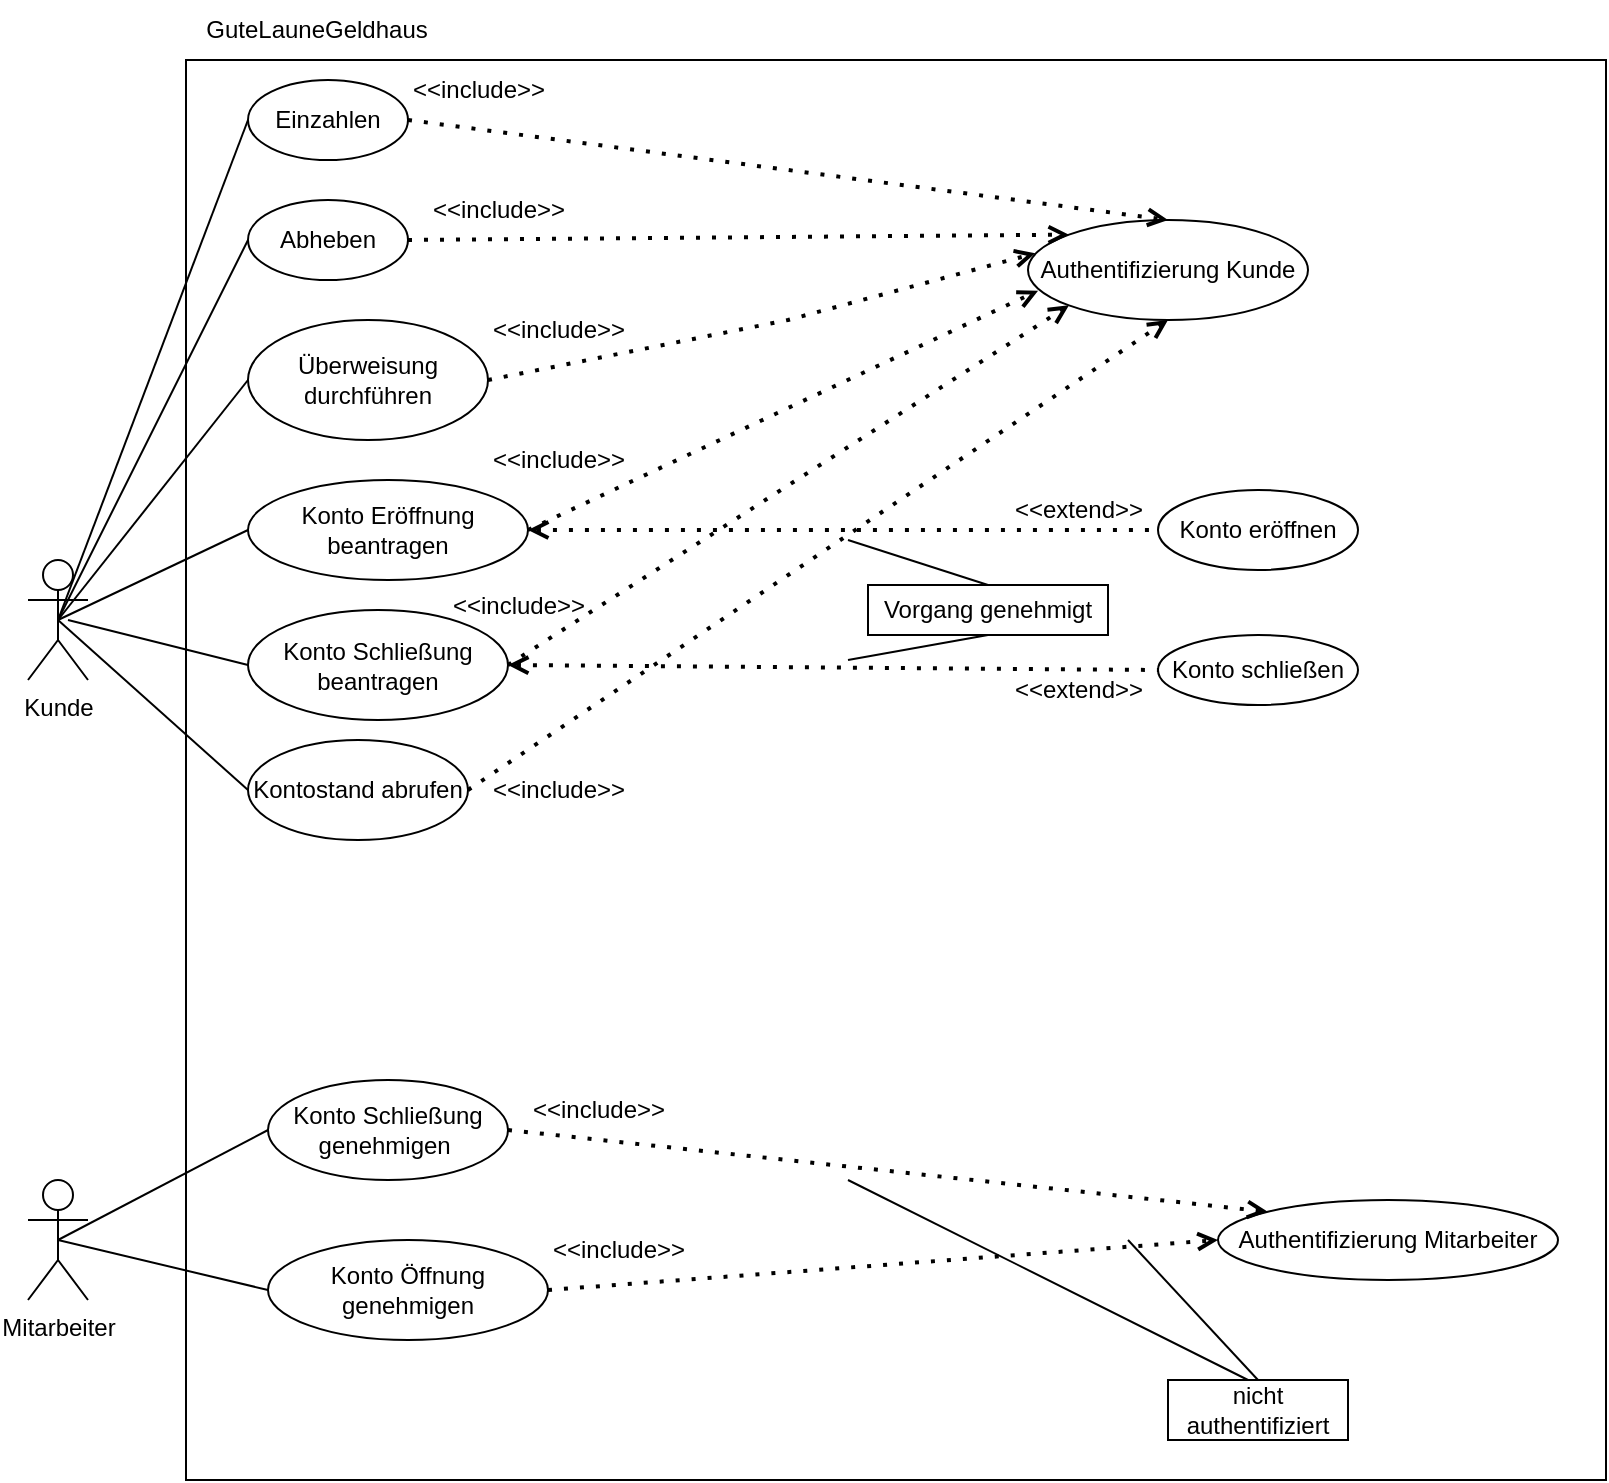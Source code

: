 <mxfile version="23.1.1" type="github">
  <diagram name="Seite-1" id="9fy-oJtNh5ueOBFY-xOZ">
    <mxGraphModel dx="753" dy="432" grid="1" gridSize="10" guides="1" tooltips="1" connect="1" arrows="1" fold="1" page="1" pageScale="1" pageWidth="827" pageHeight="1169" math="0" shadow="0">
      <root>
        <mxCell id="0" />
        <mxCell id="1" parent="0" />
        <mxCell id="ozhPWf2TO138vazG7j-N-81" value="" style="whiteSpace=wrap;html=1;aspect=fixed;" parent="1" vertex="1">
          <mxGeometry x="98" y="90" width="710" height="710" as="geometry" />
        </mxCell>
        <mxCell id="ozhPWf2TO138vazG7j-N-2" value="Kunde" style="shape=umlActor;verticalLabelPosition=bottom;verticalAlign=top;html=1;outlineConnect=0;" parent="1" vertex="1">
          <mxGeometry x="19" y="340" width="30" height="60" as="geometry" />
        </mxCell>
        <mxCell id="ozhPWf2TO138vazG7j-N-3" value="Mitarbeiter" style="shape=umlActor;verticalLabelPosition=bottom;verticalAlign=top;html=1;outlineConnect=0;" parent="1" vertex="1">
          <mxGeometry x="19" y="650" width="30" height="60" as="geometry" />
        </mxCell>
        <mxCell id="ozhPWf2TO138vazG7j-N-6" value="Einzahlen" style="ellipse;whiteSpace=wrap;html=1;" parent="1" vertex="1">
          <mxGeometry x="129" y="100" width="80" height="40" as="geometry" />
        </mxCell>
        <mxCell id="ozhPWf2TO138vazG7j-N-7" value="Abheben" style="ellipse;whiteSpace=wrap;html=1;" parent="1" vertex="1">
          <mxGeometry x="129" y="160" width="80" height="40" as="geometry" />
        </mxCell>
        <mxCell id="ozhPWf2TO138vazG7j-N-8" value="Authentifizierung Kunde" style="ellipse;whiteSpace=wrap;html=1;" parent="1" vertex="1">
          <mxGeometry x="519" y="170" width="140" height="50" as="geometry" />
        </mxCell>
        <mxCell id="ozhPWf2TO138vazG7j-N-9" value="Kontostand abrufen" style="ellipse;whiteSpace=wrap;html=1;" parent="1" vertex="1">
          <mxGeometry x="129" y="430" width="110" height="50" as="geometry" />
        </mxCell>
        <mxCell id="ozhPWf2TO138vazG7j-N-10" value="Überweisung durchführen" style="ellipse;whiteSpace=wrap;html=1;" parent="1" vertex="1">
          <mxGeometry x="129" y="220" width="120" height="60" as="geometry" />
        </mxCell>
        <mxCell id="ozhPWf2TO138vazG7j-N-11" value="Konto eröffnen" style="ellipse;whiteSpace=wrap;html=1;" parent="1" vertex="1">
          <mxGeometry x="584" y="305" width="100" height="40" as="geometry" />
        </mxCell>
        <mxCell id="ozhPWf2TO138vazG7j-N-12" value="Konto schließen" style="ellipse;whiteSpace=wrap;html=1;" parent="1" vertex="1">
          <mxGeometry x="584" y="377.5" width="100" height="35" as="geometry" />
        </mxCell>
        <mxCell id="ozhPWf2TO138vazG7j-N-13" value="Authentifizierung Mitarbeiter" style="ellipse;whiteSpace=wrap;html=1;" parent="1" vertex="1">
          <mxGeometry x="614" y="660" width="170" height="40" as="geometry" />
        </mxCell>
        <mxCell id="ozhPWf2TO138vazG7j-N-19" value="" style="endArrow=none;html=1;rounded=0;exitX=0.5;exitY=0.5;exitDx=0;exitDy=0;exitPerimeter=0;entryX=0;entryY=0.5;entryDx=0;entryDy=0;" parent="1" source="ozhPWf2TO138vazG7j-N-2" target="ozhPWf2TO138vazG7j-N-6" edge="1">
          <mxGeometry width="50" height="50" relative="1" as="geometry">
            <mxPoint x="309" y="450" as="sourcePoint" />
            <mxPoint x="359" y="400" as="targetPoint" />
          </mxGeometry>
        </mxCell>
        <mxCell id="ozhPWf2TO138vazG7j-N-20" value="" style="endArrow=none;html=1;rounded=0;exitX=0.5;exitY=0.5;exitDx=0;exitDy=0;exitPerimeter=0;entryX=0;entryY=0.5;entryDx=0;entryDy=0;" parent="1" source="ozhPWf2TO138vazG7j-N-2" target="ozhPWf2TO138vazG7j-N-7" edge="1">
          <mxGeometry width="50" height="50" relative="1" as="geometry">
            <mxPoint x="309" y="450" as="sourcePoint" />
            <mxPoint x="359" y="400" as="targetPoint" />
          </mxGeometry>
        </mxCell>
        <mxCell id="ozhPWf2TO138vazG7j-N-21" value="" style="endArrow=none;html=1;rounded=0;exitX=0.5;exitY=0.5;exitDx=0;exitDy=0;exitPerimeter=0;entryX=0;entryY=0.5;entryDx=0;entryDy=0;" parent="1" source="ozhPWf2TO138vazG7j-N-2" target="ozhPWf2TO138vazG7j-N-10" edge="1">
          <mxGeometry width="50" height="50" relative="1" as="geometry">
            <mxPoint x="309" y="450" as="sourcePoint" />
            <mxPoint x="359" y="400" as="targetPoint" />
          </mxGeometry>
        </mxCell>
        <mxCell id="ozhPWf2TO138vazG7j-N-24" value="" style="endArrow=none;html=1;rounded=0;exitX=0.5;exitY=0.5;exitDx=0;exitDy=0;exitPerimeter=0;entryX=0;entryY=0.5;entryDx=0;entryDy=0;" parent="1" source="ozhPWf2TO138vazG7j-N-2" target="ozhPWf2TO138vazG7j-N-9" edge="1">
          <mxGeometry width="50" height="50" relative="1" as="geometry">
            <mxPoint x="309" y="450" as="sourcePoint" />
            <mxPoint x="359" y="400" as="targetPoint" />
          </mxGeometry>
        </mxCell>
        <mxCell id="ozhPWf2TO138vazG7j-N-25" value="Konto Öffnung genehmigen" style="ellipse;whiteSpace=wrap;html=1;" parent="1" vertex="1">
          <mxGeometry x="139" y="680" width="140" height="50" as="geometry" />
        </mxCell>
        <mxCell id="ozhPWf2TO138vazG7j-N-26" value="Konto Eröffnung beantragen" style="ellipse;whiteSpace=wrap;html=1;" parent="1" vertex="1">
          <mxGeometry x="129" y="300" width="140" height="50" as="geometry" />
        </mxCell>
        <mxCell id="ozhPWf2TO138vazG7j-N-27" value="Konto Schließung beantragen" style="ellipse;whiteSpace=wrap;html=1;" parent="1" vertex="1">
          <mxGeometry x="129" y="365" width="130" height="55" as="geometry" />
        </mxCell>
        <mxCell id="ozhPWf2TO138vazG7j-N-28" value="" style="endArrow=none;html=1;rounded=0;exitX=0.5;exitY=0.5;exitDx=0;exitDy=0;exitPerimeter=0;entryX=0;entryY=0.5;entryDx=0;entryDy=0;" parent="1" source="ozhPWf2TO138vazG7j-N-2" target="ozhPWf2TO138vazG7j-N-26" edge="1">
          <mxGeometry width="50" height="50" relative="1" as="geometry">
            <mxPoint x="309" y="450" as="sourcePoint" />
            <mxPoint x="359" y="400" as="targetPoint" />
          </mxGeometry>
        </mxCell>
        <mxCell id="ozhPWf2TO138vazG7j-N-29" value="" style="endArrow=none;html=1;rounded=0;entryX=0;entryY=0.5;entryDx=0;entryDy=0;" parent="1" target="ozhPWf2TO138vazG7j-N-27" edge="1">
          <mxGeometry width="50" height="50" relative="1" as="geometry">
            <mxPoint x="39" y="370" as="sourcePoint" />
            <mxPoint x="359" y="400" as="targetPoint" />
          </mxGeometry>
        </mxCell>
        <mxCell id="ozhPWf2TO138vazG7j-N-31" value="" style="endArrow=none;dashed=1;html=1;dashPattern=1 3;strokeWidth=2;rounded=0;entryX=0;entryY=0.5;entryDx=0;entryDy=0;exitX=1;exitY=0.5;exitDx=0;exitDy=0;startArrow=open;startFill=0;" parent="1" source="ozhPWf2TO138vazG7j-N-27" target="ozhPWf2TO138vazG7j-N-12" edge="1">
          <mxGeometry width="50" height="50" relative="1" as="geometry">
            <mxPoint x="309" y="450" as="sourcePoint" />
            <mxPoint x="359" y="400" as="targetPoint" />
          </mxGeometry>
        </mxCell>
        <mxCell id="ozhPWf2TO138vazG7j-N-32" value="" style="endArrow=open;dashed=1;html=1;dashPattern=1 3;strokeWidth=2;rounded=0;entryX=0;entryY=0.5;entryDx=0;entryDy=0;exitX=1;exitY=0.5;exitDx=0;exitDy=0;endFill=0;" parent="1" source="ozhPWf2TO138vazG7j-N-25" target="ozhPWf2TO138vazG7j-N-13" edge="1">
          <mxGeometry width="50" height="50" relative="1" as="geometry">
            <mxPoint x="309" y="440" as="sourcePoint" />
            <mxPoint x="359" y="390" as="targetPoint" />
          </mxGeometry>
        </mxCell>
        <mxCell id="ozhPWf2TO138vazG7j-N-33" value="" style="endArrow=open;dashed=1;html=1;dashPattern=1 3;strokeWidth=2;rounded=0;entryX=0.036;entryY=0.707;entryDx=0;entryDy=0;exitX=1;exitY=0.5;exitDx=0;exitDy=0;endFill=0;entryPerimeter=0;" parent="1" source="ozhPWf2TO138vazG7j-N-26" target="ozhPWf2TO138vazG7j-N-8" edge="1">
          <mxGeometry width="50" height="50" relative="1" as="geometry">
            <mxPoint x="309" y="450" as="sourcePoint" />
            <mxPoint x="359" y="400" as="targetPoint" />
          </mxGeometry>
        </mxCell>
        <mxCell id="ozhPWf2TO138vazG7j-N-34" value="" style="endArrow=open;dashed=1;html=1;dashPattern=1 3;strokeWidth=2;rounded=0;entryX=0;entryY=1;entryDx=0;entryDy=0;exitX=1;exitY=0.5;exitDx=0;exitDy=0;endFill=0;" parent="1" source="ozhPWf2TO138vazG7j-N-27" target="ozhPWf2TO138vazG7j-N-8" edge="1">
          <mxGeometry width="50" height="50" relative="1" as="geometry">
            <mxPoint x="309" y="450" as="sourcePoint" />
            <mxPoint x="359" y="400" as="targetPoint" />
          </mxGeometry>
        </mxCell>
        <mxCell id="ozhPWf2TO138vazG7j-N-39" value="nicht authentifiziert" style="rounded=0;whiteSpace=wrap;html=1;" parent="1" vertex="1">
          <mxGeometry x="589" y="750" width="90" height="30" as="geometry" />
        </mxCell>
        <mxCell id="ozhPWf2TO138vazG7j-N-42" value="" style="endArrow=open;dashed=1;html=1;dashPattern=1 3;strokeWidth=2;rounded=0;entryX=0.5;entryY=0;entryDx=0;entryDy=0;exitX=1;exitY=0.5;exitDx=0;exitDy=0;endFill=0;" parent="1" source="ozhPWf2TO138vazG7j-N-6" target="ozhPWf2TO138vazG7j-N-8" edge="1">
          <mxGeometry width="50" height="50" relative="1" as="geometry">
            <mxPoint x="309" y="450" as="sourcePoint" />
            <mxPoint x="359" y="400" as="targetPoint" />
          </mxGeometry>
        </mxCell>
        <mxCell id="ozhPWf2TO138vazG7j-N-43" value="" style="endArrow=open;dashed=1;html=1;dashPattern=1 3;strokeWidth=2;rounded=0;entryX=0;entryY=0;entryDx=0;entryDy=0;exitX=1;exitY=0.5;exitDx=0;exitDy=0;endFill=0;" parent="1" source="ozhPWf2TO138vazG7j-N-7" target="ozhPWf2TO138vazG7j-N-8" edge="1">
          <mxGeometry width="50" height="50" relative="1" as="geometry">
            <mxPoint x="309" y="450" as="sourcePoint" />
            <mxPoint x="359" y="400" as="targetPoint" />
          </mxGeometry>
        </mxCell>
        <mxCell id="ozhPWf2TO138vazG7j-N-44" value="" style="endArrow=open;dashed=1;html=1;dashPattern=1 3;strokeWidth=2;rounded=0;exitX=1;exitY=0.5;exitDx=0;exitDy=0;endFill=0;entryX=0.026;entryY=0.333;entryDx=0;entryDy=0;entryPerimeter=0;" parent="1" source="ozhPWf2TO138vazG7j-N-10" edge="1" target="ozhPWf2TO138vazG7j-N-8">
          <mxGeometry width="50" height="50" relative="1" as="geometry">
            <mxPoint x="309" y="450" as="sourcePoint" />
            <mxPoint x="519" y="200" as="targetPoint" />
            <Array as="points">
              <mxPoint x="399" y="220" />
            </Array>
          </mxGeometry>
        </mxCell>
        <mxCell id="ozhPWf2TO138vazG7j-N-45" value="" style="endArrow=open;dashed=1;html=1;dashPattern=1 3;strokeWidth=2;rounded=0;entryX=0.5;entryY=1;entryDx=0;entryDy=0;exitX=1;exitY=0.5;exitDx=0;exitDy=0;endFill=0;" parent="1" source="ozhPWf2TO138vazG7j-N-9" target="ozhPWf2TO138vazG7j-N-8" edge="1">
          <mxGeometry width="50" height="50" relative="1" as="geometry">
            <mxPoint x="309" y="450" as="sourcePoint" />
            <mxPoint x="359" y="400" as="targetPoint" />
          </mxGeometry>
        </mxCell>
        <mxCell id="ozhPWf2TO138vazG7j-N-49" value="&amp;lt;&amp;lt;include&amp;gt;&amp;gt;" style="text;html=1;align=center;verticalAlign=middle;resizable=0;points=[];autosize=1;strokeColor=none;fillColor=none;" parent="1" vertex="1">
          <mxGeometry x="199" y="90" width="90" height="30" as="geometry" />
        </mxCell>
        <mxCell id="ozhPWf2TO138vazG7j-N-56" value="Vorgang genehmigt" style="rounded=0;whiteSpace=wrap;html=1;" parent="1" vertex="1">
          <mxGeometry x="439" y="352.5" width="120" height="25" as="geometry" />
        </mxCell>
        <mxCell id="ozhPWf2TO138vazG7j-N-59" value="" style="endArrow=none;html=1;rounded=0;entryX=0.5;entryY=0;entryDx=0;entryDy=0;" parent="1" target="ozhPWf2TO138vazG7j-N-39" edge="1">
          <mxGeometry width="50" height="50" relative="1" as="geometry">
            <mxPoint x="569" y="680" as="sourcePoint" />
            <mxPoint x="469" y="510" as="targetPoint" />
          </mxGeometry>
        </mxCell>
        <mxCell id="ozhPWf2TO138vazG7j-N-60" value="" style="endArrow=none;html=1;rounded=0;exitX=0.5;exitY=0.5;exitDx=0;exitDy=0;exitPerimeter=0;entryX=0;entryY=0.5;entryDx=0;entryDy=0;" parent="1" source="ozhPWf2TO138vazG7j-N-3" target="ozhPWf2TO138vazG7j-N-25" edge="1">
          <mxGeometry width="50" height="50" relative="1" as="geometry">
            <mxPoint x="309" y="440" as="sourcePoint" />
            <mxPoint x="359" y="390" as="targetPoint" />
          </mxGeometry>
        </mxCell>
        <mxCell id="ozhPWf2TO138vazG7j-N-61" value="" style="endArrow=none;dashed=1;html=1;dashPattern=1 3;strokeWidth=2;rounded=0;entryX=0;entryY=0.5;entryDx=0;entryDy=0;exitX=1;exitY=0.5;exitDx=0;exitDy=0;startArrow=open;startFill=0;" parent="1" source="ozhPWf2TO138vazG7j-N-26" target="ozhPWf2TO138vazG7j-N-11" edge="1">
          <mxGeometry width="50" height="50" relative="1" as="geometry">
            <mxPoint x="309" y="450" as="sourcePoint" />
            <mxPoint x="359" y="400" as="targetPoint" />
          </mxGeometry>
        </mxCell>
        <mxCell id="ozhPWf2TO138vazG7j-N-62" value="&amp;lt;&amp;lt;extend&amp;gt;&amp;gt;" style="text;html=1;align=center;verticalAlign=middle;resizable=0;points=[];autosize=1;strokeColor=none;fillColor=none;" parent="1" vertex="1">
          <mxGeometry x="499" y="300" width="90" height="30" as="geometry" />
        </mxCell>
        <mxCell id="ozhPWf2TO138vazG7j-N-64" value="&amp;lt;&amp;lt;extend&amp;gt;&amp;gt;" style="text;html=1;align=center;verticalAlign=middle;resizable=0;points=[];autosize=1;strokeColor=none;fillColor=none;" parent="1" vertex="1">
          <mxGeometry x="499" y="390" width="90" height="30" as="geometry" />
        </mxCell>
        <mxCell id="ozhPWf2TO138vazG7j-N-65" value="" style="endArrow=none;html=1;rounded=0;exitX=0.5;exitY=0;exitDx=0;exitDy=0;" parent="1" source="ozhPWf2TO138vazG7j-N-56" edge="1">
          <mxGeometry width="50" height="50" relative="1" as="geometry">
            <mxPoint x="309" y="450" as="sourcePoint" />
            <mxPoint x="429" y="330" as="targetPoint" />
          </mxGeometry>
        </mxCell>
        <mxCell id="ozhPWf2TO138vazG7j-N-66" value="" style="endArrow=none;html=1;rounded=0;entryX=0.5;entryY=1;entryDx=0;entryDy=0;" parent="1" target="ozhPWf2TO138vazG7j-N-56" edge="1">
          <mxGeometry width="50" height="50" relative="1" as="geometry">
            <mxPoint x="429" y="390" as="sourcePoint" />
            <mxPoint x="359" y="400" as="targetPoint" />
          </mxGeometry>
        </mxCell>
        <mxCell id="ozhPWf2TO138vazG7j-N-67" value="Konto Schließung genehmigen&amp;nbsp;" style="ellipse;whiteSpace=wrap;html=1;" parent="1" vertex="1">
          <mxGeometry x="139" y="600" width="120" height="50" as="geometry" />
        </mxCell>
        <mxCell id="ozhPWf2TO138vazG7j-N-68" value="" style="endArrow=open;dashed=1;html=1;dashPattern=1 3;strokeWidth=2;rounded=0;exitX=1;exitY=0.5;exitDx=0;exitDy=0;endFill=0;entryX=0;entryY=0;entryDx=0;entryDy=0;" parent="1" source="ozhPWf2TO138vazG7j-N-67" edge="1" target="ozhPWf2TO138vazG7j-N-13">
          <mxGeometry width="50" height="50" relative="1" as="geometry">
            <mxPoint x="309" y="590" as="sourcePoint" />
            <mxPoint x="619" y="680" as="targetPoint" />
          </mxGeometry>
        </mxCell>
        <mxCell id="ozhPWf2TO138vazG7j-N-69" value="" style="endArrow=none;html=1;rounded=0;" parent="1" edge="1">
          <mxGeometry width="50" height="50" relative="1" as="geometry">
            <mxPoint x="429" y="650" as="sourcePoint" />
            <mxPoint x="629" y="750" as="targetPoint" />
          </mxGeometry>
        </mxCell>
        <mxCell id="ozhPWf2TO138vazG7j-N-71" value="" style="endArrow=none;html=1;rounded=0;exitX=0.5;exitY=0.5;exitDx=0;exitDy=0;exitPerimeter=0;entryX=0;entryY=0.5;entryDx=0;entryDy=0;" parent="1" source="ozhPWf2TO138vazG7j-N-3" target="ozhPWf2TO138vazG7j-N-67" edge="1">
          <mxGeometry width="50" height="50" relative="1" as="geometry">
            <mxPoint x="309" y="590" as="sourcePoint" />
            <mxPoint x="359" y="540" as="targetPoint" />
          </mxGeometry>
        </mxCell>
        <mxCell id="ozhPWf2TO138vazG7j-N-74" value="&amp;lt;&amp;lt;include&amp;gt;&amp;gt;" style="text;html=1;align=center;verticalAlign=middle;resizable=0;points=[];autosize=1;strokeColor=none;fillColor=none;" parent="1" vertex="1">
          <mxGeometry x="209" y="150" width="90" height="30" as="geometry" />
        </mxCell>
        <mxCell id="ozhPWf2TO138vazG7j-N-75" value="&amp;lt;&amp;lt;include&amp;gt;&amp;gt;" style="text;html=1;align=center;verticalAlign=middle;resizable=0;points=[];autosize=1;strokeColor=none;fillColor=none;" parent="1" vertex="1">
          <mxGeometry x="239" y="210" width="90" height="30" as="geometry" />
        </mxCell>
        <mxCell id="ozhPWf2TO138vazG7j-N-76" value="&amp;lt;&amp;lt;include&amp;gt;&amp;gt;" style="text;html=1;align=center;verticalAlign=middle;resizable=0;points=[];autosize=1;strokeColor=none;fillColor=none;" parent="1" vertex="1">
          <mxGeometry x="239" y="275" width="90" height="30" as="geometry" />
        </mxCell>
        <mxCell id="ozhPWf2TO138vazG7j-N-77" value="&amp;lt;&amp;lt;include&amp;gt;&amp;gt;" style="text;html=1;align=center;verticalAlign=middle;resizable=0;points=[];autosize=1;strokeColor=none;fillColor=none;" parent="1" vertex="1">
          <mxGeometry x="219" y="347.5" width="90" height="30" as="geometry" />
        </mxCell>
        <mxCell id="ozhPWf2TO138vazG7j-N-78" value="&amp;lt;&amp;lt;include&amp;gt;&amp;gt;" style="text;html=1;align=center;verticalAlign=middle;resizable=0;points=[];autosize=1;strokeColor=none;fillColor=none;" parent="1" vertex="1">
          <mxGeometry x="239" y="440" width="90" height="30" as="geometry" />
        </mxCell>
        <mxCell id="ozhPWf2TO138vazG7j-N-79" value="&amp;lt;&amp;lt;include&amp;gt;&amp;gt;" style="text;html=1;align=center;verticalAlign=middle;resizable=0;points=[];autosize=1;strokeColor=none;fillColor=none;" parent="1" vertex="1">
          <mxGeometry x="259" y="600" width="90" height="30" as="geometry" />
        </mxCell>
        <mxCell id="ozhPWf2TO138vazG7j-N-80" value="&amp;lt;&amp;lt;include&amp;gt;&amp;gt;" style="text;html=1;align=center;verticalAlign=middle;resizable=0;points=[];autosize=1;strokeColor=none;fillColor=none;" parent="1" vertex="1">
          <mxGeometry x="269" y="670" width="90" height="30" as="geometry" />
        </mxCell>
        <mxCell id="ozhPWf2TO138vazG7j-N-82" value="GuteLauneGeldhaus" style="text;html=1;align=center;verticalAlign=middle;resizable=0;points=[];autosize=1;strokeColor=none;fillColor=none;" parent="1" vertex="1">
          <mxGeometry x="98" y="60" width="130" height="30" as="geometry" />
        </mxCell>
      </root>
    </mxGraphModel>
  </diagram>
</mxfile>
